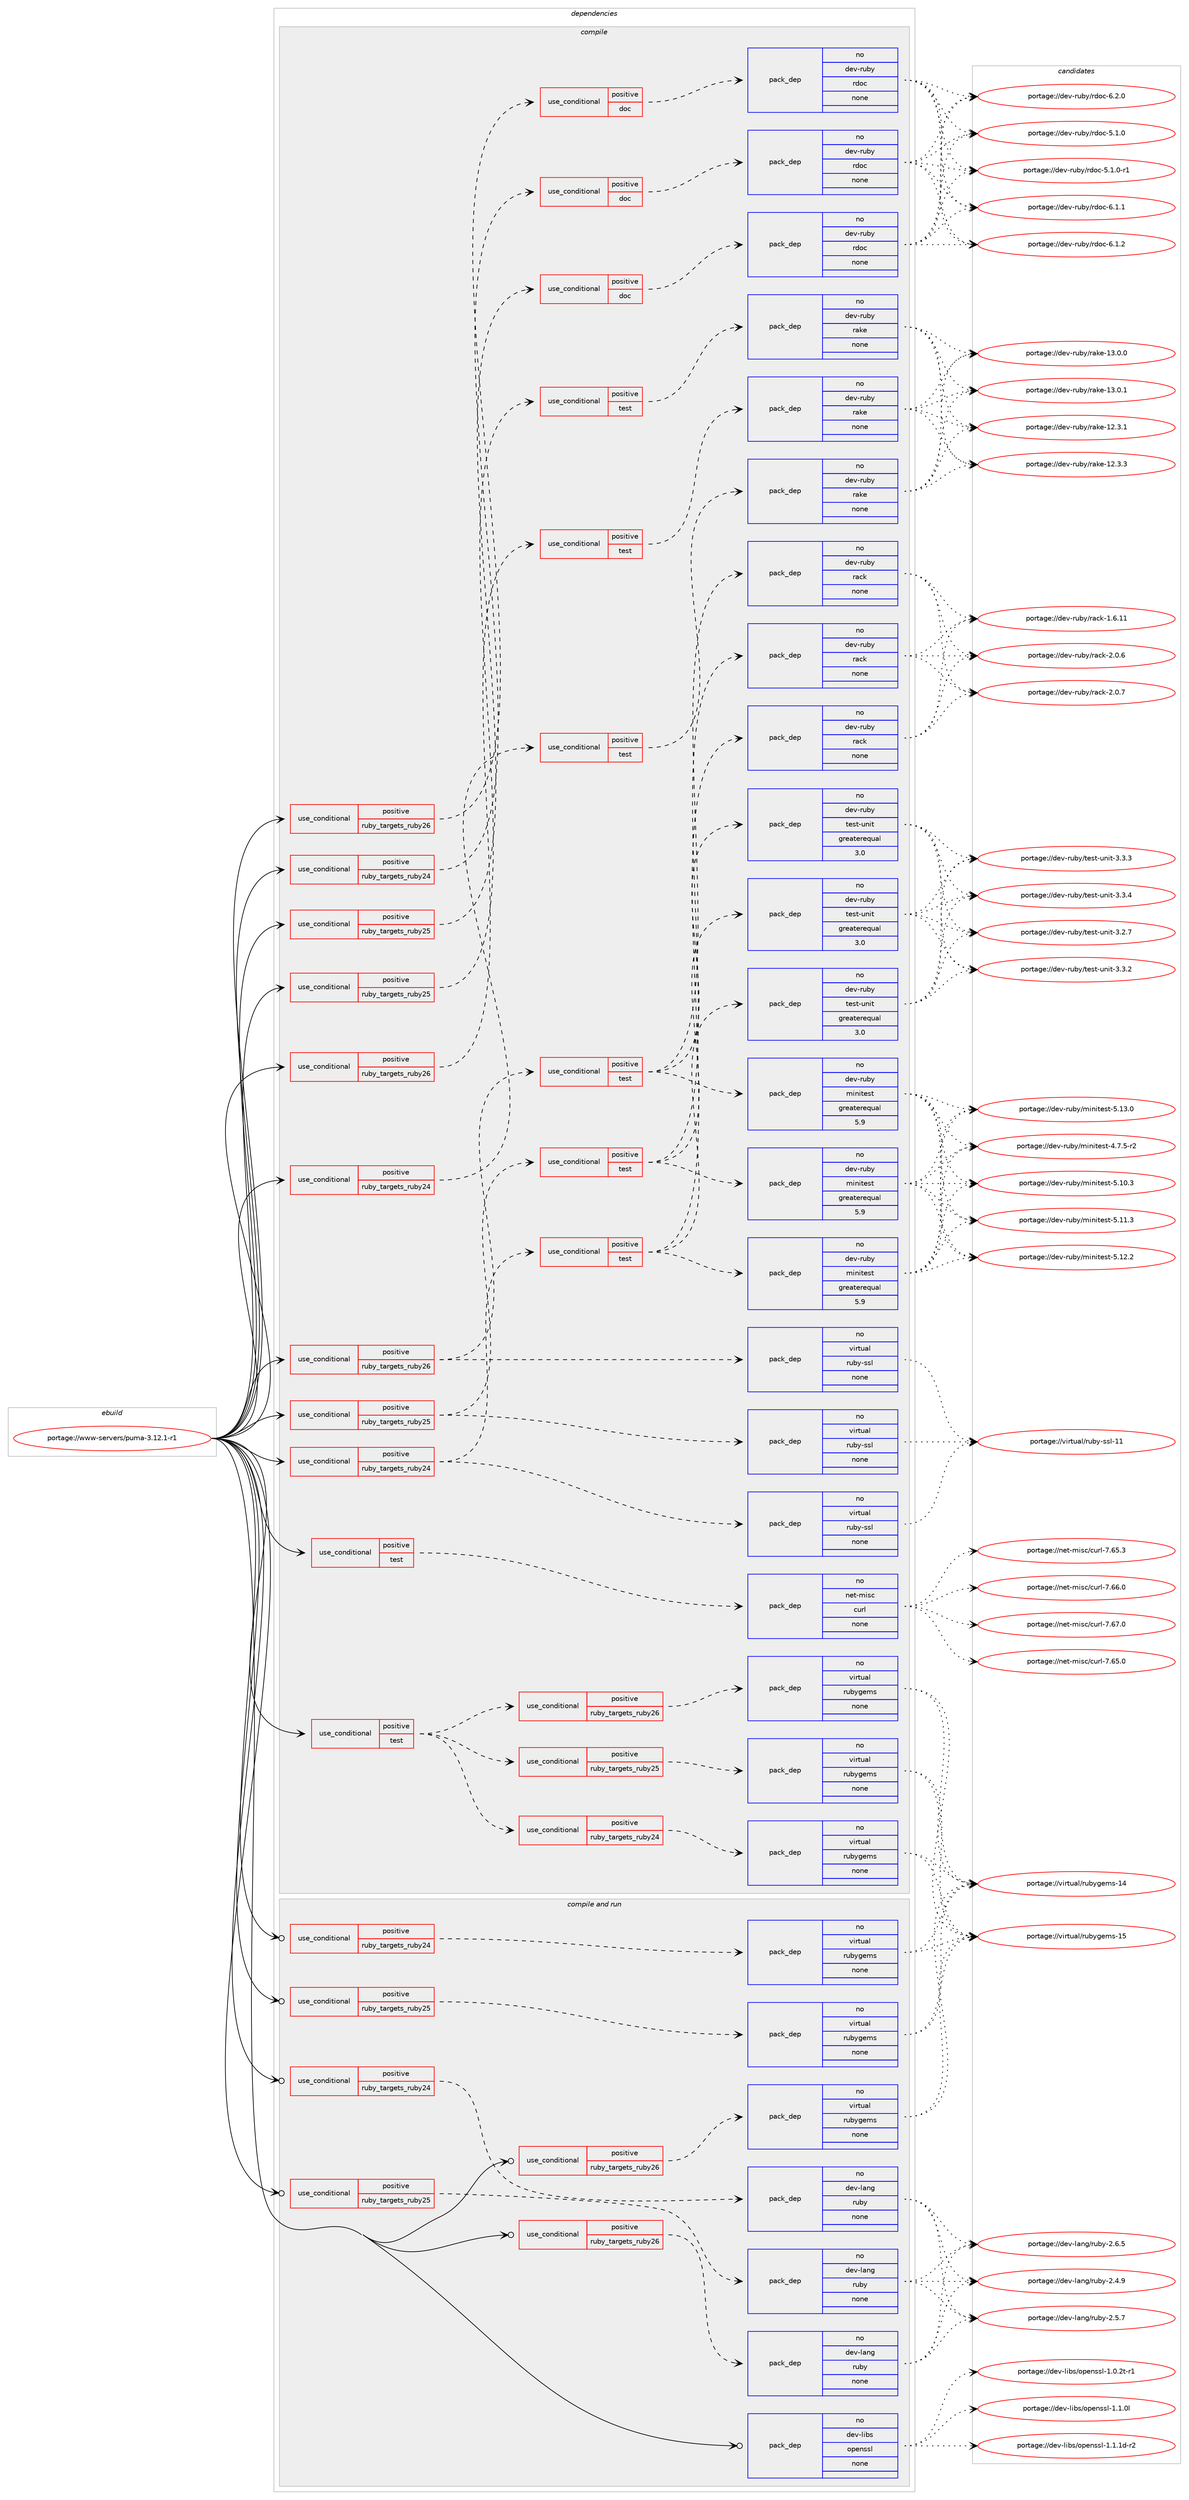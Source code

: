 digraph prolog {

# *************
# Graph options
# *************

newrank=true;
concentrate=true;
compound=true;
graph [rankdir=LR,fontname=Helvetica,fontsize=10,ranksep=1.5];#, ranksep=2.5, nodesep=0.2];
edge  [arrowhead=vee];
node  [fontname=Helvetica,fontsize=10];

# **********
# The ebuild
# **********

subgraph cluster_leftcol {
color=gray;
rank=same;
label=<<i>ebuild</i>>;
id [label="portage://www-servers/puma-3.12.1-r1", color=red, width=4, href="../www-servers/puma-3.12.1-r1.svg"];
}

# ****************
# The dependencies
# ****************

subgraph cluster_midcol {
color=gray;
label=<<i>dependencies</i>>;
subgraph cluster_compile {
fillcolor="#eeeeee";
style=filled;
label=<<i>compile</i>>;
subgraph cond106988 {
dependency444240 [label=<<TABLE BORDER="0" CELLBORDER="1" CELLSPACING="0" CELLPADDING="4"><TR><TD ROWSPAN="3" CELLPADDING="10">use_conditional</TD></TR><TR><TD>positive</TD></TR><TR><TD>ruby_targets_ruby24</TD></TR></TABLE>>, shape=none, color=red];
subgraph cond106989 {
dependency444241 [label=<<TABLE BORDER="0" CELLBORDER="1" CELLSPACING="0" CELLPADDING="4"><TR><TD ROWSPAN="3" CELLPADDING="10">use_conditional</TD></TR><TR><TD>positive</TD></TR><TR><TD>doc</TD></TR></TABLE>>, shape=none, color=red];
subgraph pack329365 {
dependency444242 [label=<<TABLE BORDER="0" CELLBORDER="1" CELLSPACING="0" CELLPADDING="4" WIDTH="220"><TR><TD ROWSPAN="6" CELLPADDING="30">pack_dep</TD></TR><TR><TD WIDTH="110">no</TD></TR><TR><TD>dev-ruby</TD></TR><TR><TD>rdoc</TD></TR><TR><TD>none</TD></TR><TR><TD></TD></TR></TABLE>>, shape=none, color=blue];
}
dependency444241:e -> dependency444242:w [weight=20,style="dashed",arrowhead="vee"];
}
dependency444240:e -> dependency444241:w [weight=20,style="dashed",arrowhead="vee"];
}
id:e -> dependency444240:w [weight=20,style="solid",arrowhead="vee"];
subgraph cond106990 {
dependency444243 [label=<<TABLE BORDER="0" CELLBORDER="1" CELLSPACING="0" CELLPADDING="4"><TR><TD ROWSPAN="3" CELLPADDING="10">use_conditional</TD></TR><TR><TD>positive</TD></TR><TR><TD>ruby_targets_ruby24</TD></TR></TABLE>>, shape=none, color=red];
subgraph cond106991 {
dependency444244 [label=<<TABLE BORDER="0" CELLBORDER="1" CELLSPACING="0" CELLPADDING="4"><TR><TD ROWSPAN="3" CELLPADDING="10">use_conditional</TD></TR><TR><TD>positive</TD></TR><TR><TD>test</TD></TR></TABLE>>, shape=none, color=red];
subgraph pack329366 {
dependency444245 [label=<<TABLE BORDER="0" CELLBORDER="1" CELLSPACING="0" CELLPADDING="4" WIDTH="220"><TR><TD ROWSPAN="6" CELLPADDING="30">pack_dep</TD></TR><TR><TD WIDTH="110">no</TD></TR><TR><TD>dev-ruby</TD></TR><TR><TD>rake</TD></TR><TR><TD>none</TD></TR><TR><TD></TD></TR></TABLE>>, shape=none, color=blue];
}
dependency444244:e -> dependency444245:w [weight=20,style="dashed",arrowhead="vee"];
}
dependency444243:e -> dependency444244:w [weight=20,style="dashed",arrowhead="vee"];
}
id:e -> dependency444243:w [weight=20,style="solid",arrowhead="vee"];
subgraph cond106992 {
dependency444246 [label=<<TABLE BORDER="0" CELLBORDER="1" CELLSPACING="0" CELLPADDING="4"><TR><TD ROWSPAN="3" CELLPADDING="10">use_conditional</TD></TR><TR><TD>positive</TD></TR><TR><TD>ruby_targets_ruby24</TD></TR></TABLE>>, shape=none, color=red];
subgraph pack329367 {
dependency444247 [label=<<TABLE BORDER="0" CELLBORDER="1" CELLSPACING="0" CELLPADDING="4" WIDTH="220"><TR><TD ROWSPAN="6" CELLPADDING="30">pack_dep</TD></TR><TR><TD WIDTH="110">no</TD></TR><TR><TD>virtual</TD></TR><TR><TD>ruby-ssl</TD></TR><TR><TD>none</TD></TR><TR><TD></TD></TR></TABLE>>, shape=none, color=blue];
}
dependency444246:e -> dependency444247:w [weight=20,style="dashed",arrowhead="vee"];
subgraph cond106993 {
dependency444248 [label=<<TABLE BORDER="0" CELLBORDER="1" CELLSPACING="0" CELLPADDING="4"><TR><TD ROWSPAN="3" CELLPADDING="10">use_conditional</TD></TR><TR><TD>positive</TD></TR><TR><TD>test</TD></TR></TABLE>>, shape=none, color=red];
subgraph pack329368 {
dependency444249 [label=<<TABLE BORDER="0" CELLBORDER="1" CELLSPACING="0" CELLPADDING="4" WIDTH="220"><TR><TD ROWSPAN="6" CELLPADDING="30">pack_dep</TD></TR><TR><TD WIDTH="110">no</TD></TR><TR><TD>dev-ruby</TD></TR><TR><TD>rack</TD></TR><TR><TD>none</TD></TR><TR><TD></TD></TR></TABLE>>, shape=none, color=blue];
}
dependency444248:e -> dependency444249:w [weight=20,style="dashed",arrowhead="vee"];
subgraph pack329369 {
dependency444250 [label=<<TABLE BORDER="0" CELLBORDER="1" CELLSPACING="0" CELLPADDING="4" WIDTH="220"><TR><TD ROWSPAN="6" CELLPADDING="30">pack_dep</TD></TR><TR><TD WIDTH="110">no</TD></TR><TR><TD>dev-ruby</TD></TR><TR><TD>minitest</TD></TR><TR><TD>greaterequal</TD></TR><TR><TD>5.9</TD></TR></TABLE>>, shape=none, color=blue];
}
dependency444248:e -> dependency444250:w [weight=20,style="dashed",arrowhead="vee"];
subgraph pack329370 {
dependency444251 [label=<<TABLE BORDER="0" CELLBORDER="1" CELLSPACING="0" CELLPADDING="4" WIDTH="220"><TR><TD ROWSPAN="6" CELLPADDING="30">pack_dep</TD></TR><TR><TD WIDTH="110">no</TD></TR><TR><TD>dev-ruby</TD></TR><TR><TD>test-unit</TD></TR><TR><TD>greaterequal</TD></TR><TR><TD>3.0</TD></TR></TABLE>>, shape=none, color=blue];
}
dependency444248:e -> dependency444251:w [weight=20,style="dashed",arrowhead="vee"];
}
dependency444246:e -> dependency444248:w [weight=20,style="dashed",arrowhead="vee"];
}
id:e -> dependency444246:w [weight=20,style="solid",arrowhead="vee"];
subgraph cond106994 {
dependency444252 [label=<<TABLE BORDER="0" CELLBORDER="1" CELLSPACING="0" CELLPADDING="4"><TR><TD ROWSPAN="3" CELLPADDING="10">use_conditional</TD></TR><TR><TD>positive</TD></TR><TR><TD>ruby_targets_ruby25</TD></TR></TABLE>>, shape=none, color=red];
subgraph cond106995 {
dependency444253 [label=<<TABLE BORDER="0" CELLBORDER="1" CELLSPACING="0" CELLPADDING="4"><TR><TD ROWSPAN="3" CELLPADDING="10">use_conditional</TD></TR><TR><TD>positive</TD></TR><TR><TD>doc</TD></TR></TABLE>>, shape=none, color=red];
subgraph pack329371 {
dependency444254 [label=<<TABLE BORDER="0" CELLBORDER="1" CELLSPACING="0" CELLPADDING="4" WIDTH="220"><TR><TD ROWSPAN="6" CELLPADDING="30">pack_dep</TD></TR><TR><TD WIDTH="110">no</TD></TR><TR><TD>dev-ruby</TD></TR><TR><TD>rdoc</TD></TR><TR><TD>none</TD></TR><TR><TD></TD></TR></TABLE>>, shape=none, color=blue];
}
dependency444253:e -> dependency444254:w [weight=20,style="dashed",arrowhead="vee"];
}
dependency444252:e -> dependency444253:w [weight=20,style="dashed",arrowhead="vee"];
}
id:e -> dependency444252:w [weight=20,style="solid",arrowhead="vee"];
subgraph cond106996 {
dependency444255 [label=<<TABLE BORDER="0" CELLBORDER="1" CELLSPACING="0" CELLPADDING="4"><TR><TD ROWSPAN="3" CELLPADDING="10">use_conditional</TD></TR><TR><TD>positive</TD></TR><TR><TD>ruby_targets_ruby25</TD></TR></TABLE>>, shape=none, color=red];
subgraph cond106997 {
dependency444256 [label=<<TABLE BORDER="0" CELLBORDER="1" CELLSPACING="0" CELLPADDING="4"><TR><TD ROWSPAN="3" CELLPADDING="10">use_conditional</TD></TR><TR><TD>positive</TD></TR><TR><TD>test</TD></TR></TABLE>>, shape=none, color=red];
subgraph pack329372 {
dependency444257 [label=<<TABLE BORDER="0" CELLBORDER="1" CELLSPACING="0" CELLPADDING="4" WIDTH="220"><TR><TD ROWSPAN="6" CELLPADDING="30">pack_dep</TD></TR><TR><TD WIDTH="110">no</TD></TR><TR><TD>dev-ruby</TD></TR><TR><TD>rake</TD></TR><TR><TD>none</TD></TR><TR><TD></TD></TR></TABLE>>, shape=none, color=blue];
}
dependency444256:e -> dependency444257:w [weight=20,style="dashed",arrowhead="vee"];
}
dependency444255:e -> dependency444256:w [weight=20,style="dashed",arrowhead="vee"];
}
id:e -> dependency444255:w [weight=20,style="solid",arrowhead="vee"];
subgraph cond106998 {
dependency444258 [label=<<TABLE BORDER="0" CELLBORDER="1" CELLSPACING="0" CELLPADDING="4"><TR><TD ROWSPAN="3" CELLPADDING="10">use_conditional</TD></TR><TR><TD>positive</TD></TR><TR><TD>ruby_targets_ruby25</TD></TR></TABLE>>, shape=none, color=red];
subgraph pack329373 {
dependency444259 [label=<<TABLE BORDER="0" CELLBORDER="1" CELLSPACING="0" CELLPADDING="4" WIDTH="220"><TR><TD ROWSPAN="6" CELLPADDING="30">pack_dep</TD></TR><TR><TD WIDTH="110">no</TD></TR><TR><TD>virtual</TD></TR><TR><TD>ruby-ssl</TD></TR><TR><TD>none</TD></TR><TR><TD></TD></TR></TABLE>>, shape=none, color=blue];
}
dependency444258:e -> dependency444259:w [weight=20,style="dashed",arrowhead="vee"];
subgraph cond106999 {
dependency444260 [label=<<TABLE BORDER="0" CELLBORDER="1" CELLSPACING="0" CELLPADDING="4"><TR><TD ROWSPAN="3" CELLPADDING="10">use_conditional</TD></TR><TR><TD>positive</TD></TR><TR><TD>test</TD></TR></TABLE>>, shape=none, color=red];
subgraph pack329374 {
dependency444261 [label=<<TABLE BORDER="0" CELLBORDER="1" CELLSPACING="0" CELLPADDING="4" WIDTH="220"><TR><TD ROWSPAN="6" CELLPADDING="30">pack_dep</TD></TR><TR><TD WIDTH="110">no</TD></TR><TR><TD>dev-ruby</TD></TR><TR><TD>rack</TD></TR><TR><TD>none</TD></TR><TR><TD></TD></TR></TABLE>>, shape=none, color=blue];
}
dependency444260:e -> dependency444261:w [weight=20,style="dashed",arrowhead="vee"];
subgraph pack329375 {
dependency444262 [label=<<TABLE BORDER="0" CELLBORDER="1" CELLSPACING="0" CELLPADDING="4" WIDTH="220"><TR><TD ROWSPAN="6" CELLPADDING="30">pack_dep</TD></TR><TR><TD WIDTH="110">no</TD></TR><TR><TD>dev-ruby</TD></TR><TR><TD>minitest</TD></TR><TR><TD>greaterequal</TD></TR><TR><TD>5.9</TD></TR></TABLE>>, shape=none, color=blue];
}
dependency444260:e -> dependency444262:w [weight=20,style="dashed",arrowhead="vee"];
subgraph pack329376 {
dependency444263 [label=<<TABLE BORDER="0" CELLBORDER="1" CELLSPACING="0" CELLPADDING="4" WIDTH="220"><TR><TD ROWSPAN="6" CELLPADDING="30">pack_dep</TD></TR><TR><TD WIDTH="110">no</TD></TR><TR><TD>dev-ruby</TD></TR><TR><TD>test-unit</TD></TR><TR><TD>greaterequal</TD></TR><TR><TD>3.0</TD></TR></TABLE>>, shape=none, color=blue];
}
dependency444260:e -> dependency444263:w [weight=20,style="dashed",arrowhead="vee"];
}
dependency444258:e -> dependency444260:w [weight=20,style="dashed",arrowhead="vee"];
}
id:e -> dependency444258:w [weight=20,style="solid",arrowhead="vee"];
subgraph cond107000 {
dependency444264 [label=<<TABLE BORDER="0" CELLBORDER="1" CELLSPACING="0" CELLPADDING="4"><TR><TD ROWSPAN="3" CELLPADDING="10">use_conditional</TD></TR><TR><TD>positive</TD></TR><TR><TD>ruby_targets_ruby26</TD></TR></TABLE>>, shape=none, color=red];
subgraph cond107001 {
dependency444265 [label=<<TABLE BORDER="0" CELLBORDER="1" CELLSPACING="0" CELLPADDING="4"><TR><TD ROWSPAN="3" CELLPADDING="10">use_conditional</TD></TR><TR><TD>positive</TD></TR><TR><TD>doc</TD></TR></TABLE>>, shape=none, color=red];
subgraph pack329377 {
dependency444266 [label=<<TABLE BORDER="0" CELLBORDER="1" CELLSPACING="0" CELLPADDING="4" WIDTH="220"><TR><TD ROWSPAN="6" CELLPADDING="30">pack_dep</TD></TR><TR><TD WIDTH="110">no</TD></TR><TR><TD>dev-ruby</TD></TR><TR><TD>rdoc</TD></TR><TR><TD>none</TD></TR><TR><TD></TD></TR></TABLE>>, shape=none, color=blue];
}
dependency444265:e -> dependency444266:w [weight=20,style="dashed",arrowhead="vee"];
}
dependency444264:e -> dependency444265:w [weight=20,style="dashed",arrowhead="vee"];
}
id:e -> dependency444264:w [weight=20,style="solid",arrowhead="vee"];
subgraph cond107002 {
dependency444267 [label=<<TABLE BORDER="0" CELLBORDER="1" CELLSPACING="0" CELLPADDING="4"><TR><TD ROWSPAN="3" CELLPADDING="10">use_conditional</TD></TR><TR><TD>positive</TD></TR><TR><TD>ruby_targets_ruby26</TD></TR></TABLE>>, shape=none, color=red];
subgraph cond107003 {
dependency444268 [label=<<TABLE BORDER="0" CELLBORDER="1" CELLSPACING="0" CELLPADDING="4"><TR><TD ROWSPAN="3" CELLPADDING="10">use_conditional</TD></TR><TR><TD>positive</TD></TR><TR><TD>test</TD></TR></TABLE>>, shape=none, color=red];
subgraph pack329378 {
dependency444269 [label=<<TABLE BORDER="0" CELLBORDER="1" CELLSPACING="0" CELLPADDING="4" WIDTH="220"><TR><TD ROWSPAN="6" CELLPADDING="30">pack_dep</TD></TR><TR><TD WIDTH="110">no</TD></TR><TR><TD>dev-ruby</TD></TR><TR><TD>rake</TD></TR><TR><TD>none</TD></TR><TR><TD></TD></TR></TABLE>>, shape=none, color=blue];
}
dependency444268:e -> dependency444269:w [weight=20,style="dashed",arrowhead="vee"];
}
dependency444267:e -> dependency444268:w [weight=20,style="dashed",arrowhead="vee"];
}
id:e -> dependency444267:w [weight=20,style="solid",arrowhead="vee"];
subgraph cond107004 {
dependency444270 [label=<<TABLE BORDER="0" CELLBORDER="1" CELLSPACING="0" CELLPADDING="4"><TR><TD ROWSPAN="3" CELLPADDING="10">use_conditional</TD></TR><TR><TD>positive</TD></TR><TR><TD>ruby_targets_ruby26</TD></TR></TABLE>>, shape=none, color=red];
subgraph pack329379 {
dependency444271 [label=<<TABLE BORDER="0" CELLBORDER="1" CELLSPACING="0" CELLPADDING="4" WIDTH="220"><TR><TD ROWSPAN="6" CELLPADDING="30">pack_dep</TD></TR><TR><TD WIDTH="110">no</TD></TR><TR><TD>virtual</TD></TR><TR><TD>ruby-ssl</TD></TR><TR><TD>none</TD></TR><TR><TD></TD></TR></TABLE>>, shape=none, color=blue];
}
dependency444270:e -> dependency444271:w [weight=20,style="dashed",arrowhead="vee"];
subgraph cond107005 {
dependency444272 [label=<<TABLE BORDER="0" CELLBORDER="1" CELLSPACING="0" CELLPADDING="4"><TR><TD ROWSPAN="3" CELLPADDING="10">use_conditional</TD></TR><TR><TD>positive</TD></TR><TR><TD>test</TD></TR></TABLE>>, shape=none, color=red];
subgraph pack329380 {
dependency444273 [label=<<TABLE BORDER="0" CELLBORDER="1" CELLSPACING="0" CELLPADDING="4" WIDTH="220"><TR><TD ROWSPAN="6" CELLPADDING="30">pack_dep</TD></TR><TR><TD WIDTH="110">no</TD></TR><TR><TD>dev-ruby</TD></TR><TR><TD>rack</TD></TR><TR><TD>none</TD></TR><TR><TD></TD></TR></TABLE>>, shape=none, color=blue];
}
dependency444272:e -> dependency444273:w [weight=20,style="dashed",arrowhead="vee"];
subgraph pack329381 {
dependency444274 [label=<<TABLE BORDER="0" CELLBORDER="1" CELLSPACING="0" CELLPADDING="4" WIDTH="220"><TR><TD ROWSPAN="6" CELLPADDING="30">pack_dep</TD></TR><TR><TD WIDTH="110">no</TD></TR><TR><TD>dev-ruby</TD></TR><TR><TD>minitest</TD></TR><TR><TD>greaterequal</TD></TR><TR><TD>5.9</TD></TR></TABLE>>, shape=none, color=blue];
}
dependency444272:e -> dependency444274:w [weight=20,style="dashed",arrowhead="vee"];
subgraph pack329382 {
dependency444275 [label=<<TABLE BORDER="0" CELLBORDER="1" CELLSPACING="0" CELLPADDING="4" WIDTH="220"><TR><TD ROWSPAN="6" CELLPADDING="30">pack_dep</TD></TR><TR><TD WIDTH="110">no</TD></TR><TR><TD>dev-ruby</TD></TR><TR><TD>test-unit</TD></TR><TR><TD>greaterequal</TD></TR><TR><TD>3.0</TD></TR></TABLE>>, shape=none, color=blue];
}
dependency444272:e -> dependency444275:w [weight=20,style="dashed",arrowhead="vee"];
}
dependency444270:e -> dependency444272:w [weight=20,style="dashed",arrowhead="vee"];
}
id:e -> dependency444270:w [weight=20,style="solid",arrowhead="vee"];
subgraph cond107006 {
dependency444276 [label=<<TABLE BORDER="0" CELLBORDER="1" CELLSPACING="0" CELLPADDING="4"><TR><TD ROWSPAN="3" CELLPADDING="10">use_conditional</TD></TR><TR><TD>positive</TD></TR><TR><TD>test</TD></TR></TABLE>>, shape=none, color=red];
subgraph cond107007 {
dependency444277 [label=<<TABLE BORDER="0" CELLBORDER="1" CELLSPACING="0" CELLPADDING="4"><TR><TD ROWSPAN="3" CELLPADDING="10">use_conditional</TD></TR><TR><TD>positive</TD></TR><TR><TD>ruby_targets_ruby24</TD></TR></TABLE>>, shape=none, color=red];
subgraph pack329383 {
dependency444278 [label=<<TABLE BORDER="0" CELLBORDER="1" CELLSPACING="0" CELLPADDING="4" WIDTH="220"><TR><TD ROWSPAN="6" CELLPADDING="30">pack_dep</TD></TR><TR><TD WIDTH="110">no</TD></TR><TR><TD>virtual</TD></TR><TR><TD>rubygems</TD></TR><TR><TD>none</TD></TR><TR><TD></TD></TR></TABLE>>, shape=none, color=blue];
}
dependency444277:e -> dependency444278:w [weight=20,style="dashed",arrowhead="vee"];
}
dependency444276:e -> dependency444277:w [weight=20,style="dashed",arrowhead="vee"];
subgraph cond107008 {
dependency444279 [label=<<TABLE BORDER="0" CELLBORDER="1" CELLSPACING="0" CELLPADDING="4"><TR><TD ROWSPAN="3" CELLPADDING="10">use_conditional</TD></TR><TR><TD>positive</TD></TR><TR><TD>ruby_targets_ruby25</TD></TR></TABLE>>, shape=none, color=red];
subgraph pack329384 {
dependency444280 [label=<<TABLE BORDER="0" CELLBORDER="1" CELLSPACING="0" CELLPADDING="4" WIDTH="220"><TR><TD ROWSPAN="6" CELLPADDING="30">pack_dep</TD></TR><TR><TD WIDTH="110">no</TD></TR><TR><TD>virtual</TD></TR><TR><TD>rubygems</TD></TR><TR><TD>none</TD></TR><TR><TD></TD></TR></TABLE>>, shape=none, color=blue];
}
dependency444279:e -> dependency444280:w [weight=20,style="dashed",arrowhead="vee"];
}
dependency444276:e -> dependency444279:w [weight=20,style="dashed",arrowhead="vee"];
subgraph cond107009 {
dependency444281 [label=<<TABLE BORDER="0" CELLBORDER="1" CELLSPACING="0" CELLPADDING="4"><TR><TD ROWSPAN="3" CELLPADDING="10">use_conditional</TD></TR><TR><TD>positive</TD></TR><TR><TD>ruby_targets_ruby26</TD></TR></TABLE>>, shape=none, color=red];
subgraph pack329385 {
dependency444282 [label=<<TABLE BORDER="0" CELLBORDER="1" CELLSPACING="0" CELLPADDING="4" WIDTH="220"><TR><TD ROWSPAN="6" CELLPADDING="30">pack_dep</TD></TR><TR><TD WIDTH="110">no</TD></TR><TR><TD>virtual</TD></TR><TR><TD>rubygems</TD></TR><TR><TD>none</TD></TR><TR><TD></TD></TR></TABLE>>, shape=none, color=blue];
}
dependency444281:e -> dependency444282:w [weight=20,style="dashed",arrowhead="vee"];
}
dependency444276:e -> dependency444281:w [weight=20,style="dashed",arrowhead="vee"];
}
id:e -> dependency444276:w [weight=20,style="solid",arrowhead="vee"];
subgraph cond107010 {
dependency444283 [label=<<TABLE BORDER="0" CELLBORDER="1" CELLSPACING="0" CELLPADDING="4"><TR><TD ROWSPAN="3" CELLPADDING="10">use_conditional</TD></TR><TR><TD>positive</TD></TR><TR><TD>test</TD></TR></TABLE>>, shape=none, color=red];
subgraph pack329386 {
dependency444284 [label=<<TABLE BORDER="0" CELLBORDER="1" CELLSPACING="0" CELLPADDING="4" WIDTH="220"><TR><TD ROWSPAN="6" CELLPADDING="30">pack_dep</TD></TR><TR><TD WIDTH="110">no</TD></TR><TR><TD>net-misc</TD></TR><TR><TD>curl</TD></TR><TR><TD>none</TD></TR><TR><TD></TD></TR></TABLE>>, shape=none, color=blue];
}
dependency444283:e -> dependency444284:w [weight=20,style="dashed",arrowhead="vee"];
}
id:e -> dependency444283:w [weight=20,style="solid",arrowhead="vee"];
}
subgraph cluster_compileandrun {
fillcolor="#eeeeee";
style=filled;
label=<<i>compile and run</i>>;
subgraph cond107011 {
dependency444285 [label=<<TABLE BORDER="0" CELLBORDER="1" CELLSPACING="0" CELLPADDING="4"><TR><TD ROWSPAN="3" CELLPADDING="10">use_conditional</TD></TR><TR><TD>positive</TD></TR><TR><TD>ruby_targets_ruby24</TD></TR></TABLE>>, shape=none, color=red];
subgraph pack329387 {
dependency444286 [label=<<TABLE BORDER="0" CELLBORDER="1" CELLSPACING="0" CELLPADDING="4" WIDTH="220"><TR><TD ROWSPAN="6" CELLPADDING="30">pack_dep</TD></TR><TR><TD WIDTH="110">no</TD></TR><TR><TD>dev-lang</TD></TR><TR><TD>ruby</TD></TR><TR><TD>none</TD></TR><TR><TD></TD></TR></TABLE>>, shape=none, color=blue];
}
dependency444285:e -> dependency444286:w [weight=20,style="dashed",arrowhead="vee"];
}
id:e -> dependency444285:w [weight=20,style="solid",arrowhead="odotvee"];
subgraph cond107012 {
dependency444287 [label=<<TABLE BORDER="0" CELLBORDER="1" CELLSPACING="0" CELLPADDING="4"><TR><TD ROWSPAN="3" CELLPADDING="10">use_conditional</TD></TR><TR><TD>positive</TD></TR><TR><TD>ruby_targets_ruby24</TD></TR></TABLE>>, shape=none, color=red];
subgraph pack329388 {
dependency444288 [label=<<TABLE BORDER="0" CELLBORDER="1" CELLSPACING="0" CELLPADDING="4" WIDTH="220"><TR><TD ROWSPAN="6" CELLPADDING="30">pack_dep</TD></TR><TR><TD WIDTH="110">no</TD></TR><TR><TD>virtual</TD></TR><TR><TD>rubygems</TD></TR><TR><TD>none</TD></TR><TR><TD></TD></TR></TABLE>>, shape=none, color=blue];
}
dependency444287:e -> dependency444288:w [weight=20,style="dashed",arrowhead="vee"];
}
id:e -> dependency444287:w [weight=20,style="solid",arrowhead="odotvee"];
subgraph cond107013 {
dependency444289 [label=<<TABLE BORDER="0" CELLBORDER="1" CELLSPACING="0" CELLPADDING="4"><TR><TD ROWSPAN="3" CELLPADDING="10">use_conditional</TD></TR><TR><TD>positive</TD></TR><TR><TD>ruby_targets_ruby25</TD></TR></TABLE>>, shape=none, color=red];
subgraph pack329389 {
dependency444290 [label=<<TABLE BORDER="0" CELLBORDER="1" CELLSPACING="0" CELLPADDING="4" WIDTH="220"><TR><TD ROWSPAN="6" CELLPADDING="30">pack_dep</TD></TR><TR><TD WIDTH="110">no</TD></TR><TR><TD>dev-lang</TD></TR><TR><TD>ruby</TD></TR><TR><TD>none</TD></TR><TR><TD></TD></TR></TABLE>>, shape=none, color=blue];
}
dependency444289:e -> dependency444290:w [weight=20,style="dashed",arrowhead="vee"];
}
id:e -> dependency444289:w [weight=20,style="solid",arrowhead="odotvee"];
subgraph cond107014 {
dependency444291 [label=<<TABLE BORDER="0" CELLBORDER="1" CELLSPACING="0" CELLPADDING="4"><TR><TD ROWSPAN="3" CELLPADDING="10">use_conditional</TD></TR><TR><TD>positive</TD></TR><TR><TD>ruby_targets_ruby25</TD></TR></TABLE>>, shape=none, color=red];
subgraph pack329390 {
dependency444292 [label=<<TABLE BORDER="0" CELLBORDER="1" CELLSPACING="0" CELLPADDING="4" WIDTH="220"><TR><TD ROWSPAN="6" CELLPADDING="30">pack_dep</TD></TR><TR><TD WIDTH="110">no</TD></TR><TR><TD>virtual</TD></TR><TR><TD>rubygems</TD></TR><TR><TD>none</TD></TR><TR><TD></TD></TR></TABLE>>, shape=none, color=blue];
}
dependency444291:e -> dependency444292:w [weight=20,style="dashed",arrowhead="vee"];
}
id:e -> dependency444291:w [weight=20,style="solid",arrowhead="odotvee"];
subgraph cond107015 {
dependency444293 [label=<<TABLE BORDER="0" CELLBORDER="1" CELLSPACING="0" CELLPADDING="4"><TR><TD ROWSPAN="3" CELLPADDING="10">use_conditional</TD></TR><TR><TD>positive</TD></TR><TR><TD>ruby_targets_ruby26</TD></TR></TABLE>>, shape=none, color=red];
subgraph pack329391 {
dependency444294 [label=<<TABLE BORDER="0" CELLBORDER="1" CELLSPACING="0" CELLPADDING="4" WIDTH="220"><TR><TD ROWSPAN="6" CELLPADDING="30">pack_dep</TD></TR><TR><TD WIDTH="110">no</TD></TR><TR><TD>dev-lang</TD></TR><TR><TD>ruby</TD></TR><TR><TD>none</TD></TR><TR><TD></TD></TR></TABLE>>, shape=none, color=blue];
}
dependency444293:e -> dependency444294:w [weight=20,style="dashed",arrowhead="vee"];
}
id:e -> dependency444293:w [weight=20,style="solid",arrowhead="odotvee"];
subgraph cond107016 {
dependency444295 [label=<<TABLE BORDER="0" CELLBORDER="1" CELLSPACING="0" CELLPADDING="4"><TR><TD ROWSPAN="3" CELLPADDING="10">use_conditional</TD></TR><TR><TD>positive</TD></TR><TR><TD>ruby_targets_ruby26</TD></TR></TABLE>>, shape=none, color=red];
subgraph pack329392 {
dependency444296 [label=<<TABLE BORDER="0" CELLBORDER="1" CELLSPACING="0" CELLPADDING="4" WIDTH="220"><TR><TD ROWSPAN="6" CELLPADDING="30">pack_dep</TD></TR><TR><TD WIDTH="110">no</TD></TR><TR><TD>virtual</TD></TR><TR><TD>rubygems</TD></TR><TR><TD>none</TD></TR><TR><TD></TD></TR></TABLE>>, shape=none, color=blue];
}
dependency444295:e -> dependency444296:w [weight=20,style="dashed",arrowhead="vee"];
}
id:e -> dependency444295:w [weight=20,style="solid",arrowhead="odotvee"];
subgraph pack329393 {
dependency444297 [label=<<TABLE BORDER="0" CELLBORDER="1" CELLSPACING="0" CELLPADDING="4" WIDTH="220"><TR><TD ROWSPAN="6" CELLPADDING="30">pack_dep</TD></TR><TR><TD WIDTH="110">no</TD></TR><TR><TD>dev-libs</TD></TR><TR><TD>openssl</TD></TR><TR><TD>none</TD></TR><TR><TD></TD></TR></TABLE>>, shape=none, color=blue];
}
id:e -> dependency444297:w [weight=20,style="solid",arrowhead="odotvee"];
}
subgraph cluster_run {
fillcolor="#eeeeee";
style=filled;
label=<<i>run</i>>;
}
}

# **************
# The candidates
# **************

subgraph cluster_choices {
rank=same;
color=gray;
label=<<i>candidates</i>>;

subgraph choice329365 {
color=black;
nodesep=1;
choiceportage10010111845114117981214711410011199455346494648 [label="portage://dev-ruby/rdoc-5.1.0", color=red, width=4,href="../dev-ruby/rdoc-5.1.0.svg"];
choiceportage100101118451141179812147114100111994553464946484511449 [label="portage://dev-ruby/rdoc-5.1.0-r1", color=red, width=4,href="../dev-ruby/rdoc-5.1.0-r1.svg"];
choiceportage10010111845114117981214711410011199455446494649 [label="portage://dev-ruby/rdoc-6.1.1", color=red, width=4,href="../dev-ruby/rdoc-6.1.1.svg"];
choiceportage10010111845114117981214711410011199455446494650 [label="portage://dev-ruby/rdoc-6.1.2", color=red, width=4,href="../dev-ruby/rdoc-6.1.2.svg"];
choiceportage10010111845114117981214711410011199455446504648 [label="portage://dev-ruby/rdoc-6.2.0", color=red, width=4,href="../dev-ruby/rdoc-6.2.0.svg"];
dependency444242:e -> choiceportage10010111845114117981214711410011199455346494648:w [style=dotted,weight="100"];
dependency444242:e -> choiceportage100101118451141179812147114100111994553464946484511449:w [style=dotted,weight="100"];
dependency444242:e -> choiceportage10010111845114117981214711410011199455446494649:w [style=dotted,weight="100"];
dependency444242:e -> choiceportage10010111845114117981214711410011199455446494650:w [style=dotted,weight="100"];
dependency444242:e -> choiceportage10010111845114117981214711410011199455446504648:w [style=dotted,weight="100"];
}
subgraph choice329366 {
color=black;
nodesep=1;
choiceportage1001011184511411798121471149710710145495046514649 [label="portage://dev-ruby/rake-12.3.1", color=red, width=4,href="../dev-ruby/rake-12.3.1.svg"];
choiceportage1001011184511411798121471149710710145495046514651 [label="portage://dev-ruby/rake-12.3.3", color=red, width=4,href="../dev-ruby/rake-12.3.3.svg"];
choiceportage1001011184511411798121471149710710145495146484648 [label="portage://dev-ruby/rake-13.0.0", color=red, width=4,href="../dev-ruby/rake-13.0.0.svg"];
choiceportage1001011184511411798121471149710710145495146484649 [label="portage://dev-ruby/rake-13.0.1", color=red, width=4,href="../dev-ruby/rake-13.0.1.svg"];
dependency444245:e -> choiceportage1001011184511411798121471149710710145495046514649:w [style=dotted,weight="100"];
dependency444245:e -> choiceportage1001011184511411798121471149710710145495046514651:w [style=dotted,weight="100"];
dependency444245:e -> choiceportage1001011184511411798121471149710710145495146484648:w [style=dotted,weight="100"];
dependency444245:e -> choiceportage1001011184511411798121471149710710145495146484649:w [style=dotted,weight="100"];
}
subgraph choice329367 {
color=black;
nodesep=1;
choiceportage11810511411611797108471141179812145115115108454949 [label="portage://virtual/ruby-ssl-11", color=red, width=4,href="../virtual/ruby-ssl-11.svg"];
dependency444247:e -> choiceportage11810511411611797108471141179812145115115108454949:w [style=dotted,weight="100"];
}
subgraph choice329368 {
color=black;
nodesep=1;
choiceportage100101118451141179812147114979910745494654464949 [label="portage://dev-ruby/rack-1.6.11", color=red, width=4,href="../dev-ruby/rack-1.6.11.svg"];
choiceportage1001011184511411798121471149799107455046484654 [label="portage://dev-ruby/rack-2.0.6", color=red, width=4,href="../dev-ruby/rack-2.0.6.svg"];
choiceportage1001011184511411798121471149799107455046484655 [label="portage://dev-ruby/rack-2.0.7", color=red, width=4,href="../dev-ruby/rack-2.0.7.svg"];
dependency444249:e -> choiceportage100101118451141179812147114979910745494654464949:w [style=dotted,weight="100"];
dependency444249:e -> choiceportage1001011184511411798121471149799107455046484654:w [style=dotted,weight="100"];
dependency444249:e -> choiceportage1001011184511411798121471149799107455046484655:w [style=dotted,weight="100"];
}
subgraph choice329369 {
color=black;
nodesep=1;
choiceportage1001011184511411798121471091051101051161011151164552465546534511450 [label="portage://dev-ruby/minitest-4.7.5-r2", color=red, width=4,href="../dev-ruby/minitest-4.7.5-r2.svg"];
choiceportage10010111845114117981214710910511010511610111511645534649484651 [label="portage://dev-ruby/minitest-5.10.3", color=red, width=4,href="../dev-ruby/minitest-5.10.3.svg"];
choiceportage10010111845114117981214710910511010511610111511645534649494651 [label="portage://dev-ruby/minitest-5.11.3", color=red, width=4,href="../dev-ruby/minitest-5.11.3.svg"];
choiceportage10010111845114117981214710910511010511610111511645534649504650 [label="portage://dev-ruby/minitest-5.12.2", color=red, width=4,href="../dev-ruby/minitest-5.12.2.svg"];
choiceportage10010111845114117981214710910511010511610111511645534649514648 [label="portage://dev-ruby/minitest-5.13.0", color=red, width=4,href="../dev-ruby/minitest-5.13.0.svg"];
dependency444250:e -> choiceportage1001011184511411798121471091051101051161011151164552465546534511450:w [style=dotted,weight="100"];
dependency444250:e -> choiceportage10010111845114117981214710910511010511610111511645534649484651:w [style=dotted,weight="100"];
dependency444250:e -> choiceportage10010111845114117981214710910511010511610111511645534649494651:w [style=dotted,weight="100"];
dependency444250:e -> choiceportage10010111845114117981214710910511010511610111511645534649504650:w [style=dotted,weight="100"];
dependency444250:e -> choiceportage10010111845114117981214710910511010511610111511645534649514648:w [style=dotted,weight="100"];
}
subgraph choice329370 {
color=black;
nodesep=1;
choiceportage10010111845114117981214711610111511645117110105116455146504655 [label="portage://dev-ruby/test-unit-3.2.7", color=red, width=4,href="../dev-ruby/test-unit-3.2.7.svg"];
choiceportage10010111845114117981214711610111511645117110105116455146514650 [label="portage://dev-ruby/test-unit-3.3.2", color=red, width=4,href="../dev-ruby/test-unit-3.3.2.svg"];
choiceportage10010111845114117981214711610111511645117110105116455146514651 [label="portage://dev-ruby/test-unit-3.3.3", color=red, width=4,href="../dev-ruby/test-unit-3.3.3.svg"];
choiceportage10010111845114117981214711610111511645117110105116455146514652 [label="portage://dev-ruby/test-unit-3.3.4", color=red, width=4,href="../dev-ruby/test-unit-3.3.4.svg"];
dependency444251:e -> choiceportage10010111845114117981214711610111511645117110105116455146504655:w [style=dotted,weight="100"];
dependency444251:e -> choiceportage10010111845114117981214711610111511645117110105116455146514650:w [style=dotted,weight="100"];
dependency444251:e -> choiceportage10010111845114117981214711610111511645117110105116455146514651:w [style=dotted,weight="100"];
dependency444251:e -> choiceportage10010111845114117981214711610111511645117110105116455146514652:w [style=dotted,weight="100"];
}
subgraph choice329371 {
color=black;
nodesep=1;
choiceportage10010111845114117981214711410011199455346494648 [label="portage://dev-ruby/rdoc-5.1.0", color=red, width=4,href="../dev-ruby/rdoc-5.1.0.svg"];
choiceportage100101118451141179812147114100111994553464946484511449 [label="portage://dev-ruby/rdoc-5.1.0-r1", color=red, width=4,href="../dev-ruby/rdoc-5.1.0-r1.svg"];
choiceportage10010111845114117981214711410011199455446494649 [label="portage://dev-ruby/rdoc-6.1.1", color=red, width=4,href="../dev-ruby/rdoc-6.1.1.svg"];
choiceportage10010111845114117981214711410011199455446494650 [label="portage://dev-ruby/rdoc-6.1.2", color=red, width=4,href="../dev-ruby/rdoc-6.1.2.svg"];
choiceportage10010111845114117981214711410011199455446504648 [label="portage://dev-ruby/rdoc-6.2.0", color=red, width=4,href="../dev-ruby/rdoc-6.2.0.svg"];
dependency444254:e -> choiceportage10010111845114117981214711410011199455346494648:w [style=dotted,weight="100"];
dependency444254:e -> choiceportage100101118451141179812147114100111994553464946484511449:w [style=dotted,weight="100"];
dependency444254:e -> choiceportage10010111845114117981214711410011199455446494649:w [style=dotted,weight="100"];
dependency444254:e -> choiceportage10010111845114117981214711410011199455446494650:w [style=dotted,weight="100"];
dependency444254:e -> choiceportage10010111845114117981214711410011199455446504648:w [style=dotted,weight="100"];
}
subgraph choice329372 {
color=black;
nodesep=1;
choiceportage1001011184511411798121471149710710145495046514649 [label="portage://dev-ruby/rake-12.3.1", color=red, width=4,href="../dev-ruby/rake-12.3.1.svg"];
choiceportage1001011184511411798121471149710710145495046514651 [label="portage://dev-ruby/rake-12.3.3", color=red, width=4,href="../dev-ruby/rake-12.3.3.svg"];
choiceportage1001011184511411798121471149710710145495146484648 [label="portage://dev-ruby/rake-13.0.0", color=red, width=4,href="../dev-ruby/rake-13.0.0.svg"];
choiceportage1001011184511411798121471149710710145495146484649 [label="portage://dev-ruby/rake-13.0.1", color=red, width=4,href="../dev-ruby/rake-13.0.1.svg"];
dependency444257:e -> choiceportage1001011184511411798121471149710710145495046514649:w [style=dotted,weight="100"];
dependency444257:e -> choiceportage1001011184511411798121471149710710145495046514651:w [style=dotted,weight="100"];
dependency444257:e -> choiceportage1001011184511411798121471149710710145495146484648:w [style=dotted,weight="100"];
dependency444257:e -> choiceportage1001011184511411798121471149710710145495146484649:w [style=dotted,weight="100"];
}
subgraph choice329373 {
color=black;
nodesep=1;
choiceportage11810511411611797108471141179812145115115108454949 [label="portage://virtual/ruby-ssl-11", color=red, width=4,href="../virtual/ruby-ssl-11.svg"];
dependency444259:e -> choiceportage11810511411611797108471141179812145115115108454949:w [style=dotted,weight="100"];
}
subgraph choice329374 {
color=black;
nodesep=1;
choiceportage100101118451141179812147114979910745494654464949 [label="portage://dev-ruby/rack-1.6.11", color=red, width=4,href="../dev-ruby/rack-1.6.11.svg"];
choiceportage1001011184511411798121471149799107455046484654 [label="portage://dev-ruby/rack-2.0.6", color=red, width=4,href="../dev-ruby/rack-2.0.6.svg"];
choiceportage1001011184511411798121471149799107455046484655 [label="portage://dev-ruby/rack-2.0.7", color=red, width=4,href="../dev-ruby/rack-2.0.7.svg"];
dependency444261:e -> choiceportage100101118451141179812147114979910745494654464949:w [style=dotted,weight="100"];
dependency444261:e -> choiceportage1001011184511411798121471149799107455046484654:w [style=dotted,weight="100"];
dependency444261:e -> choiceportage1001011184511411798121471149799107455046484655:w [style=dotted,weight="100"];
}
subgraph choice329375 {
color=black;
nodesep=1;
choiceportage1001011184511411798121471091051101051161011151164552465546534511450 [label="portage://dev-ruby/minitest-4.7.5-r2", color=red, width=4,href="../dev-ruby/minitest-4.7.5-r2.svg"];
choiceportage10010111845114117981214710910511010511610111511645534649484651 [label="portage://dev-ruby/minitest-5.10.3", color=red, width=4,href="../dev-ruby/minitest-5.10.3.svg"];
choiceportage10010111845114117981214710910511010511610111511645534649494651 [label="portage://dev-ruby/minitest-5.11.3", color=red, width=4,href="../dev-ruby/minitest-5.11.3.svg"];
choiceportage10010111845114117981214710910511010511610111511645534649504650 [label="portage://dev-ruby/minitest-5.12.2", color=red, width=4,href="../dev-ruby/minitest-5.12.2.svg"];
choiceportage10010111845114117981214710910511010511610111511645534649514648 [label="portage://dev-ruby/minitest-5.13.0", color=red, width=4,href="../dev-ruby/minitest-5.13.0.svg"];
dependency444262:e -> choiceportage1001011184511411798121471091051101051161011151164552465546534511450:w [style=dotted,weight="100"];
dependency444262:e -> choiceportage10010111845114117981214710910511010511610111511645534649484651:w [style=dotted,weight="100"];
dependency444262:e -> choiceportage10010111845114117981214710910511010511610111511645534649494651:w [style=dotted,weight="100"];
dependency444262:e -> choiceportage10010111845114117981214710910511010511610111511645534649504650:w [style=dotted,weight="100"];
dependency444262:e -> choiceportage10010111845114117981214710910511010511610111511645534649514648:w [style=dotted,weight="100"];
}
subgraph choice329376 {
color=black;
nodesep=1;
choiceportage10010111845114117981214711610111511645117110105116455146504655 [label="portage://dev-ruby/test-unit-3.2.7", color=red, width=4,href="../dev-ruby/test-unit-3.2.7.svg"];
choiceportage10010111845114117981214711610111511645117110105116455146514650 [label="portage://dev-ruby/test-unit-3.3.2", color=red, width=4,href="../dev-ruby/test-unit-3.3.2.svg"];
choiceportage10010111845114117981214711610111511645117110105116455146514651 [label="portage://dev-ruby/test-unit-3.3.3", color=red, width=4,href="../dev-ruby/test-unit-3.3.3.svg"];
choiceportage10010111845114117981214711610111511645117110105116455146514652 [label="portage://dev-ruby/test-unit-3.3.4", color=red, width=4,href="../dev-ruby/test-unit-3.3.4.svg"];
dependency444263:e -> choiceportage10010111845114117981214711610111511645117110105116455146504655:w [style=dotted,weight="100"];
dependency444263:e -> choiceportage10010111845114117981214711610111511645117110105116455146514650:w [style=dotted,weight="100"];
dependency444263:e -> choiceportage10010111845114117981214711610111511645117110105116455146514651:w [style=dotted,weight="100"];
dependency444263:e -> choiceportage10010111845114117981214711610111511645117110105116455146514652:w [style=dotted,weight="100"];
}
subgraph choice329377 {
color=black;
nodesep=1;
choiceportage10010111845114117981214711410011199455346494648 [label="portage://dev-ruby/rdoc-5.1.0", color=red, width=4,href="../dev-ruby/rdoc-5.1.0.svg"];
choiceportage100101118451141179812147114100111994553464946484511449 [label="portage://dev-ruby/rdoc-5.1.0-r1", color=red, width=4,href="../dev-ruby/rdoc-5.1.0-r1.svg"];
choiceportage10010111845114117981214711410011199455446494649 [label="portage://dev-ruby/rdoc-6.1.1", color=red, width=4,href="../dev-ruby/rdoc-6.1.1.svg"];
choiceportage10010111845114117981214711410011199455446494650 [label="portage://dev-ruby/rdoc-6.1.2", color=red, width=4,href="../dev-ruby/rdoc-6.1.2.svg"];
choiceportage10010111845114117981214711410011199455446504648 [label="portage://dev-ruby/rdoc-6.2.0", color=red, width=4,href="../dev-ruby/rdoc-6.2.0.svg"];
dependency444266:e -> choiceportage10010111845114117981214711410011199455346494648:w [style=dotted,weight="100"];
dependency444266:e -> choiceportage100101118451141179812147114100111994553464946484511449:w [style=dotted,weight="100"];
dependency444266:e -> choiceportage10010111845114117981214711410011199455446494649:w [style=dotted,weight="100"];
dependency444266:e -> choiceportage10010111845114117981214711410011199455446494650:w [style=dotted,weight="100"];
dependency444266:e -> choiceportage10010111845114117981214711410011199455446504648:w [style=dotted,weight="100"];
}
subgraph choice329378 {
color=black;
nodesep=1;
choiceportage1001011184511411798121471149710710145495046514649 [label="portage://dev-ruby/rake-12.3.1", color=red, width=4,href="../dev-ruby/rake-12.3.1.svg"];
choiceportage1001011184511411798121471149710710145495046514651 [label="portage://dev-ruby/rake-12.3.3", color=red, width=4,href="../dev-ruby/rake-12.3.3.svg"];
choiceportage1001011184511411798121471149710710145495146484648 [label="portage://dev-ruby/rake-13.0.0", color=red, width=4,href="../dev-ruby/rake-13.0.0.svg"];
choiceportage1001011184511411798121471149710710145495146484649 [label="portage://dev-ruby/rake-13.0.1", color=red, width=4,href="../dev-ruby/rake-13.0.1.svg"];
dependency444269:e -> choiceportage1001011184511411798121471149710710145495046514649:w [style=dotted,weight="100"];
dependency444269:e -> choiceportage1001011184511411798121471149710710145495046514651:w [style=dotted,weight="100"];
dependency444269:e -> choiceportage1001011184511411798121471149710710145495146484648:w [style=dotted,weight="100"];
dependency444269:e -> choiceportage1001011184511411798121471149710710145495146484649:w [style=dotted,weight="100"];
}
subgraph choice329379 {
color=black;
nodesep=1;
choiceportage11810511411611797108471141179812145115115108454949 [label="portage://virtual/ruby-ssl-11", color=red, width=4,href="../virtual/ruby-ssl-11.svg"];
dependency444271:e -> choiceportage11810511411611797108471141179812145115115108454949:w [style=dotted,weight="100"];
}
subgraph choice329380 {
color=black;
nodesep=1;
choiceportage100101118451141179812147114979910745494654464949 [label="portage://dev-ruby/rack-1.6.11", color=red, width=4,href="../dev-ruby/rack-1.6.11.svg"];
choiceportage1001011184511411798121471149799107455046484654 [label="portage://dev-ruby/rack-2.0.6", color=red, width=4,href="../dev-ruby/rack-2.0.6.svg"];
choiceportage1001011184511411798121471149799107455046484655 [label="portage://dev-ruby/rack-2.0.7", color=red, width=4,href="../dev-ruby/rack-2.0.7.svg"];
dependency444273:e -> choiceportage100101118451141179812147114979910745494654464949:w [style=dotted,weight="100"];
dependency444273:e -> choiceportage1001011184511411798121471149799107455046484654:w [style=dotted,weight="100"];
dependency444273:e -> choiceportage1001011184511411798121471149799107455046484655:w [style=dotted,weight="100"];
}
subgraph choice329381 {
color=black;
nodesep=1;
choiceportage1001011184511411798121471091051101051161011151164552465546534511450 [label="portage://dev-ruby/minitest-4.7.5-r2", color=red, width=4,href="../dev-ruby/minitest-4.7.5-r2.svg"];
choiceportage10010111845114117981214710910511010511610111511645534649484651 [label="portage://dev-ruby/minitest-5.10.3", color=red, width=4,href="../dev-ruby/minitest-5.10.3.svg"];
choiceportage10010111845114117981214710910511010511610111511645534649494651 [label="portage://dev-ruby/minitest-5.11.3", color=red, width=4,href="../dev-ruby/minitest-5.11.3.svg"];
choiceportage10010111845114117981214710910511010511610111511645534649504650 [label="portage://dev-ruby/minitest-5.12.2", color=red, width=4,href="../dev-ruby/minitest-5.12.2.svg"];
choiceportage10010111845114117981214710910511010511610111511645534649514648 [label="portage://dev-ruby/minitest-5.13.0", color=red, width=4,href="../dev-ruby/minitest-5.13.0.svg"];
dependency444274:e -> choiceportage1001011184511411798121471091051101051161011151164552465546534511450:w [style=dotted,weight="100"];
dependency444274:e -> choiceportage10010111845114117981214710910511010511610111511645534649484651:w [style=dotted,weight="100"];
dependency444274:e -> choiceportage10010111845114117981214710910511010511610111511645534649494651:w [style=dotted,weight="100"];
dependency444274:e -> choiceportage10010111845114117981214710910511010511610111511645534649504650:w [style=dotted,weight="100"];
dependency444274:e -> choiceportage10010111845114117981214710910511010511610111511645534649514648:w [style=dotted,weight="100"];
}
subgraph choice329382 {
color=black;
nodesep=1;
choiceportage10010111845114117981214711610111511645117110105116455146504655 [label="portage://dev-ruby/test-unit-3.2.7", color=red, width=4,href="../dev-ruby/test-unit-3.2.7.svg"];
choiceportage10010111845114117981214711610111511645117110105116455146514650 [label="portage://dev-ruby/test-unit-3.3.2", color=red, width=4,href="../dev-ruby/test-unit-3.3.2.svg"];
choiceportage10010111845114117981214711610111511645117110105116455146514651 [label="portage://dev-ruby/test-unit-3.3.3", color=red, width=4,href="../dev-ruby/test-unit-3.3.3.svg"];
choiceportage10010111845114117981214711610111511645117110105116455146514652 [label="portage://dev-ruby/test-unit-3.3.4", color=red, width=4,href="../dev-ruby/test-unit-3.3.4.svg"];
dependency444275:e -> choiceportage10010111845114117981214711610111511645117110105116455146504655:w [style=dotted,weight="100"];
dependency444275:e -> choiceportage10010111845114117981214711610111511645117110105116455146514650:w [style=dotted,weight="100"];
dependency444275:e -> choiceportage10010111845114117981214711610111511645117110105116455146514651:w [style=dotted,weight="100"];
dependency444275:e -> choiceportage10010111845114117981214711610111511645117110105116455146514652:w [style=dotted,weight="100"];
}
subgraph choice329383 {
color=black;
nodesep=1;
choiceportage118105114116117971084711411798121103101109115454952 [label="portage://virtual/rubygems-14", color=red, width=4,href="../virtual/rubygems-14.svg"];
choiceportage118105114116117971084711411798121103101109115454953 [label="portage://virtual/rubygems-15", color=red, width=4,href="../virtual/rubygems-15.svg"];
dependency444278:e -> choiceportage118105114116117971084711411798121103101109115454952:w [style=dotted,weight="100"];
dependency444278:e -> choiceportage118105114116117971084711411798121103101109115454953:w [style=dotted,weight="100"];
}
subgraph choice329384 {
color=black;
nodesep=1;
choiceportage118105114116117971084711411798121103101109115454952 [label="portage://virtual/rubygems-14", color=red, width=4,href="../virtual/rubygems-14.svg"];
choiceportage118105114116117971084711411798121103101109115454953 [label="portage://virtual/rubygems-15", color=red, width=4,href="../virtual/rubygems-15.svg"];
dependency444280:e -> choiceportage118105114116117971084711411798121103101109115454952:w [style=dotted,weight="100"];
dependency444280:e -> choiceportage118105114116117971084711411798121103101109115454953:w [style=dotted,weight="100"];
}
subgraph choice329385 {
color=black;
nodesep=1;
choiceportage118105114116117971084711411798121103101109115454952 [label="portage://virtual/rubygems-14", color=red, width=4,href="../virtual/rubygems-14.svg"];
choiceportage118105114116117971084711411798121103101109115454953 [label="portage://virtual/rubygems-15", color=red, width=4,href="../virtual/rubygems-15.svg"];
dependency444282:e -> choiceportage118105114116117971084711411798121103101109115454952:w [style=dotted,weight="100"];
dependency444282:e -> choiceportage118105114116117971084711411798121103101109115454953:w [style=dotted,weight="100"];
}
subgraph choice329386 {
color=black;
nodesep=1;
choiceportage1101011164510910511599479911711410845554654534648 [label="portage://net-misc/curl-7.65.0", color=red, width=4,href="../net-misc/curl-7.65.0.svg"];
choiceportage1101011164510910511599479911711410845554654534651 [label="portage://net-misc/curl-7.65.3", color=red, width=4,href="../net-misc/curl-7.65.3.svg"];
choiceportage1101011164510910511599479911711410845554654544648 [label="portage://net-misc/curl-7.66.0", color=red, width=4,href="../net-misc/curl-7.66.0.svg"];
choiceportage1101011164510910511599479911711410845554654554648 [label="portage://net-misc/curl-7.67.0", color=red, width=4,href="../net-misc/curl-7.67.0.svg"];
dependency444284:e -> choiceportage1101011164510910511599479911711410845554654534648:w [style=dotted,weight="100"];
dependency444284:e -> choiceportage1101011164510910511599479911711410845554654534651:w [style=dotted,weight="100"];
dependency444284:e -> choiceportage1101011164510910511599479911711410845554654544648:w [style=dotted,weight="100"];
dependency444284:e -> choiceportage1101011164510910511599479911711410845554654554648:w [style=dotted,weight="100"];
}
subgraph choice329387 {
color=black;
nodesep=1;
choiceportage10010111845108971101034711411798121455046524657 [label="portage://dev-lang/ruby-2.4.9", color=red, width=4,href="../dev-lang/ruby-2.4.9.svg"];
choiceportage10010111845108971101034711411798121455046534655 [label="portage://dev-lang/ruby-2.5.7", color=red, width=4,href="../dev-lang/ruby-2.5.7.svg"];
choiceportage10010111845108971101034711411798121455046544653 [label="portage://dev-lang/ruby-2.6.5", color=red, width=4,href="../dev-lang/ruby-2.6.5.svg"];
dependency444286:e -> choiceportage10010111845108971101034711411798121455046524657:w [style=dotted,weight="100"];
dependency444286:e -> choiceportage10010111845108971101034711411798121455046534655:w [style=dotted,weight="100"];
dependency444286:e -> choiceportage10010111845108971101034711411798121455046544653:w [style=dotted,weight="100"];
}
subgraph choice329388 {
color=black;
nodesep=1;
choiceportage118105114116117971084711411798121103101109115454952 [label="portage://virtual/rubygems-14", color=red, width=4,href="../virtual/rubygems-14.svg"];
choiceportage118105114116117971084711411798121103101109115454953 [label="portage://virtual/rubygems-15", color=red, width=4,href="../virtual/rubygems-15.svg"];
dependency444288:e -> choiceportage118105114116117971084711411798121103101109115454952:w [style=dotted,weight="100"];
dependency444288:e -> choiceportage118105114116117971084711411798121103101109115454953:w [style=dotted,weight="100"];
}
subgraph choice329389 {
color=black;
nodesep=1;
choiceportage10010111845108971101034711411798121455046524657 [label="portage://dev-lang/ruby-2.4.9", color=red, width=4,href="../dev-lang/ruby-2.4.9.svg"];
choiceportage10010111845108971101034711411798121455046534655 [label="portage://dev-lang/ruby-2.5.7", color=red, width=4,href="../dev-lang/ruby-2.5.7.svg"];
choiceportage10010111845108971101034711411798121455046544653 [label="portage://dev-lang/ruby-2.6.5", color=red, width=4,href="../dev-lang/ruby-2.6.5.svg"];
dependency444290:e -> choiceportage10010111845108971101034711411798121455046524657:w [style=dotted,weight="100"];
dependency444290:e -> choiceportage10010111845108971101034711411798121455046534655:w [style=dotted,weight="100"];
dependency444290:e -> choiceportage10010111845108971101034711411798121455046544653:w [style=dotted,weight="100"];
}
subgraph choice329390 {
color=black;
nodesep=1;
choiceportage118105114116117971084711411798121103101109115454952 [label="portage://virtual/rubygems-14", color=red, width=4,href="../virtual/rubygems-14.svg"];
choiceportage118105114116117971084711411798121103101109115454953 [label="portage://virtual/rubygems-15", color=red, width=4,href="../virtual/rubygems-15.svg"];
dependency444292:e -> choiceportage118105114116117971084711411798121103101109115454952:w [style=dotted,weight="100"];
dependency444292:e -> choiceportage118105114116117971084711411798121103101109115454953:w [style=dotted,weight="100"];
}
subgraph choice329391 {
color=black;
nodesep=1;
choiceportage10010111845108971101034711411798121455046524657 [label="portage://dev-lang/ruby-2.4.9", color=red, width=4,href="../dev-lang/ruby-2.4.9.svg"];
choiceportage10010111845108971101034711411798121455046534655 [label="portage://dev-lang/ruby-2.5.7", color=red, width=4,href="../dev-lang/ruby-2.5.7.svg"];
choiceportage10010111845108971101034711411798121455046544653 [label="portage://dev-lang/ruby-2.6.5", color=red, width=4,href="../dev-lang/ruby-2.6.5.svg"];
dependency444294:e -> choiceportage10010111845108971101034711411798121455046524657:w [style=dotted,weight="100"];
dependency444294:e -> choiceportage10010111845108971101034711411798121455046534655:w [style=dotted,weight="100"];
dependency444294:e -> choiceportage10010111845108971101034711411798121455046544653:w [style=dotted,weight="100"];
}
subgraph choice329392 {
color=black;
nodesep=1;
choiceportage118105114116117971084711411798121103101109115454952 [label="portage://virtual/rubygems-14", color=red, width=4,href="../virtual/rubygems-14.svg"];
choiceportage118105114116117971084711411798121103101109115454953 [label="portage://virtual/rubygems-15", color=red, width=4,href="../virtual/rubygems-15.svg"];
dependency444296:e -> choiceportage118105114116117971084711411798121103101109115454952:w [style=dotted,weight="100"];
dependency444296:e -> choiceportage118105114116117971084711411798121103101109115454953:w [style=dotted,weight="100"];
}
subgraph choice329393 {
color=black;
nodesep=1;
choiceportage1001011184510810598115471111121011101151151084549464846501164511449 [label="portage://dev-libs/openssl-1.0.2t-r1", color=red, width=4,href="../dev-libs/openssl-1.0.2t-r1.svg"];
choiceportage100101118451081059811547111112101110115115108454946494648108 [label="portage://dev-libs/openssl-1.1.0l", color=red, width=4,href="../dev-libs/openssl-1.1.0l.svg"];
choiceportage1001011184510810598115471111121011101151151084549464946491004511450 [label="portage://dev-libs/openssl-1.1.1d-r2", color=red, width=4,href="../dev-libs/openssl-1.1.1d-r2.svg"];
dependency444297:e -> choiceportage1001011184510810598115471111121011101151151084549464846501164511449:w [style=dotted,weight="100"];
dependency444297:e -> choiceportage100101118451081059811547111112101110115115108454946494648108:w [style=dotted,weight="100"];
dependency444297:e -> choiceportage1001011184510810598115471111121011101151151084549464946491004511450:w [style=dotted,weight="100"];
}
}

}

